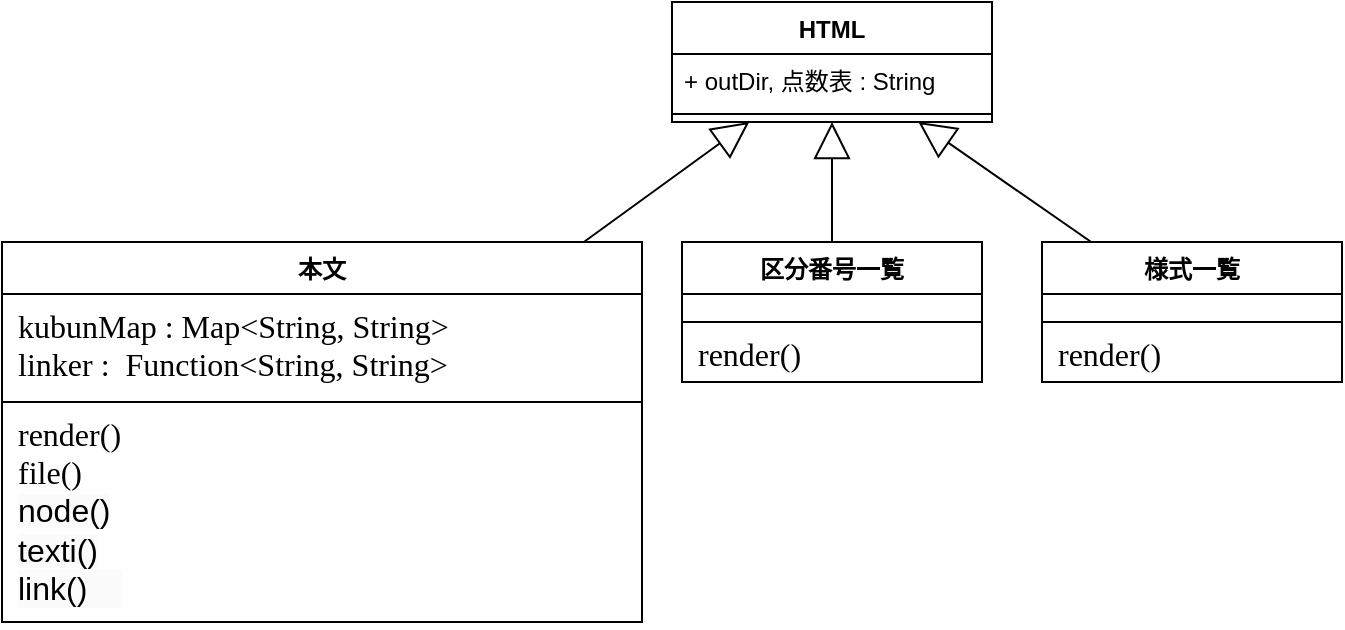 <mxfile version="22.0.3" type="device" pages="2">
  <diagram id="sDe5PY64JlSgJydGwnHB" name="クラス図">
    <mxGraphModel dx="1050" dy="621" grid="1" gridSize="10" guides="1" tooltips="1" connect="1" arrows="1" fold="1" page="1" pageScale="1" pageWidth="827" pageHeight="1169" math="0" shadow="0">
      <root>
        <mxCell id="0" />
        <mxCell id="1" parent="0" />
        <mxCell id="MBPtkcr8WodqYzcmK2hh-1" value="HTML" style="swimlane;fontStyle=1;align=center;verticalAlign=top;childLayout=stackLayout;horizontal=1;startSize=26;horizontalStack=0;resizeParent=1;resizeParentMax=0;resizeLast=0;collapsible=1;marginBottom=0;whiteSpace=wrap;html=1;" vertex="1" parent="1">
          <mxGeometry x="375" y="40" width="160" height="60" as="geometry" />
        </mxCell>
        <mxCell id="MBPtkcr8WodqYzcmK2hh-2" value="+ outDir, 点数表 : String" style="text;strokeColor=none;fillColor=none;align=left;verticalAlign=top;spacingLeft=4;spacingRight=4;overflow=hidden;rotatable=0;points=[[0,0.5],[1,0.5]];portConstraint=eastwest;whiteSpace=wrap;html=1;" vertex="1" parent="MBPtkcr8WodqYzcmK2hh-1">
          <mxGeometry y="26" width="160" height="26" as="geometry" />
        </mxCell>
        <mxCell id="MBPtkcr8WodqYzcmK2hh-3" value="" style="line;strokeWidth=1;fillColor=none;align=left;verticalAlign=middle;spacingTop=-1;spacingLeft=3;spacingRight=3;rotatable=0;labelPosition=right;points=[];portConstraint=eastwest;strokeColor=inherit;" vertex="1" parent="MBPtkcr8WodqYzcmK2hh-1">
          <mxGeometry y="52" width="160" height="8" as="geometry" />
        </mxCell>
        <mxCell id="MBPtkcr8WodqYzcmK2hh-5" value="本文" style="swimlane;fontStyle=1;align=center;verticalAlign=top;childLayout=stackLayout;horizontal=1;startSize=26;horizontalStack=0;resizeParent=1;resizeParentMax=0;resizeLast=0;collapsible=1;marginBottom=0;whiteSpace=wrap;html=1;" vertex="1" parent="1">
          <mxGeometry x="40" y="160" width="320" height="190" as="geometry" />
        </mxCell>
        <mxCell id="MBPtkcr8WodqYzcmK2hh-18" value="&lt;div style=&quot;background-color:#ffffff;padding:0px 0px 0px 2px;&quot;&gt;&lt;div style=&quot;font-family: &amp;quot;MigMix 1M&amp;quot;; font-size: 12pt;&quot;&gt;&lt;p style=&quot;margin:0;&quot;&gt;kubunMap : Map&amp;lt;String, String&amp;gt;&lt;/p&gt;&lt;p style=&quot;margin:0;&quot;&gt;&lt;span style=&quot;font-size: 12pt;&quot;&gt;linker :&amp;nbsp; Function&amp;lt;String, String&amp;gt;&lt;/span&gt;&lt;/p&gt;&lt;/div&gt;&lt;/div&gt;" style="text;strokeColor=none;fillColor=none;align=left;verticalAlign=top;spacingLeft=4;spacingRight=4;overflow=hidden;rotatable=0;points=[[0,0.5],[1,0.5]];portConstraint=eastwest;whiteSpace=wrap;html=1;" vertex="1" parent="MBPtkcr8WodqYzcmK2hh-5">
          <mxGeometry y="26" width="320" height="54" as="geometry" />
        </mxCell>
        <mxCell id="MBPtkcr8WodqYzcmK2hh-6" value="&lt;div style=&quot;background-color: rgb(255, 255, 255); padding: 0px 0px 0px 2px; font-size: 16px;&quot;&gt;&lt;div style=&quot;font-family: &amp;quot;MigMix 1M&amp;quot;; font-size: 12pt;&quot;&gt;&lt;p style=&quot;margin:0;&quot;&gt;render()&lt;/p&gt;&lt;p style=&quot;margin:0;&quot;&gt;file()&lt;br style=&quot;border-color: var(--border-color); font-family: Helvetica; background-color: rgb(251, 251, 251);&quot;&gt;&lt;span style=&quot;font-family: Helvetica; background-color: rgb(251, 251, 251);&quot;&gt;node()&lt;/span&gt;&lt;br style=&quot;border-color: var(--border-color); font-family: Helvetica; background-color: rgb(251, 251, 251);&quot;&gt;&lt;span style=&quot;font-family: Helvetica; background-color: rgb(251, 251, 251);&quot;&gt;texti()&lt;/span&gt;&lt;br style=&quot;border-color: var(--border-color); font-family: Helvetica; background-color: rgb(251, 251, 251);&quot;&gt;&lt;/p&gt;&lt;div style=&quot;border-color: var(--border-color); font-family: Helvetica; background-color: rgb(251, 251, 251);&quot;&gt;&lt;span style=&quot;border-color: var(--border-color); background-color: initial;&quot;&gt;link()&lt;/span&gt;&lt;/div&gt;&lt;/div&gt;&lt;/div&gt;" style="text;strokeColor=default;fillColor=none;align=left;verticalAlign=top;spacingLeft=4;spacingRight=4;overflow=hidden;rotatable=0;points=[[0,0.5],[1,0.5]];portConstraint=eastwest;whiteSpace=wrap;html=1;" vertex="1" parent="MBPtkcr8WodqYzcmK2hh-5">
          <mxGeometry y="80" width="320" height="110" as="geometry" />
        </mxCell>
        <mxCell id="MBPtkcr8WodqYzcmK2hh-8" value="" style="endArrow=block;endSize=16;endFill=0;html=1;rounded=0;" edge="1" parent="1" source="MBPtkcr8WodqYzcmK2hh-5" target="MBPtkcr8WodqYzcmK2hh-1">
          <mxGeometry width="160" relative="1" as="geometry">
            <mxPoint x="330" y="320" as="sourcePoint" />
            <mxPoint x="490" y="320" as="targetPoint" />
          </mxGeometry>
        </mxCell>
        <mxCell id="Up3c4FedlX02R4jL-9gT-1" value="区分番号一覧" style="swimlane;fontStyle=1;align=center;verticalAlign=top;childLayout=stackLayout;horizontal=1;startSize=26;horizontalStack=0;resizeParent=1;resizeParentMax=0;resizeLast=0;collapsible=1;marginBottom=0;whiteSpace=wrap;html=1;" vertex="1" parent="1">
          <mxGeometry x="380" y="160" width="150" height="70" as="geometry" />
        </mxCell>
        <mxCell id="Up3c4FedlX02R4jL-9gT-2" value="&lt;div style=&quot;background-color:#ffffff;padding:0px 0px 0px 2px;&quot;&gt;&lt;div style=&quot;font-family: &amp;quot;MigMix 1M&amp;quot;; font-size: 12pt;&quot;&gt;&lt;p style=&quot;margin:0;&quot;&gt;&lt;br&gt;&lt;/p&gt;&lt;/div&gt;&lt;/div&gt;" style="text;strokeColor=none;fillColor=none;align=left;verticalAlign=top;spacingLeft=4;spacingRight=4;overflow=hidden;rotatable=0;points=[[0,0.5],[1,0.5]];portConstraint=eastwest;whiteSpace=wrap;html=1;" vertex="1" parent="Up3c4FedlX02R4jL-9gT-1">
          <mxGeometry y="26" width="150" height="14" as="geometry" />
        </mxCell>
        <mxCell id="Up3c4FedlX02R4jL-9gT-3" value="&lt;div style=&quot;background-color: rgb(255, 255, 255); padding: 0px 0px 0px 2px; font-size: 16px;&quot;&gt;&lt;div style=&quot;font-family: &amp;quot;MigMix 1M&amp;quot;; font-size: 12pt;&quot;&gt;&lt;p style=&quot;margin:0;&quot;&gt;render()&lt;/p&gt;&lt;/div&gt;&lt;/div&gt;" style="text;strokeColor=default;fillColor=none;align=left;verticalAlign=top;spacingLeft=4;spacingRight=4;overflow=hidden;rotatable=0;points=[[0,0.5],[1,0.5]];portConstraint=eastwest;whiteSpace=wrap;html=1;" vertex="1" parent="Up3c4FedlX02R4jL-9gT-1">
          <mxGeometry y="40" width="150" height="30" as="geometry" />
        </mxCell>
        <mxCell id="Up3c4FedlX02R4jL-9gT-4" value="" style="endArrow=block;endSize=16;endFill=0;html=1;rounded=0;" edge="1" parent="1" source="Up3c4FedlX02R4jL-9gT-1" target="MBPtkcr8WodqYzcmK2hh-1">
          <mxGeometry width="160" relative="1" as="geometry">
            <mxPoint x="330" y="170" as="sourcePoint" />
            <mxPoint x="330" y="110" as="targetPoint" />
          </mxGeometry>
        </mxCell>
        <mxCell id="Up3c4FedlX02R4jL-9gT-5" value="様式一覧" style="swimlane;fontStyle=1;align=center;verticalAlign=top;childLayout=stackLayout;horizontal=1;startSize=26;horizontalStack=0;resizeParent=1;resizeParentMax=0;resizeLast=0;collapsible=1;marginBottom=0;whiteSpace=wrap;html=1;" vertex="1" parent="1">
          <mxGeometry x="560" y="160" width="150" height="70" as="geometry" />
        </mxCell>
        <mxCell id="Up3c4FedlX02R4jL-9gT-6" value="&lt;div style=&quot;background-color:#ffffff;padding:0px 0px 0px 2px;&quot;&gt;&lt;div style=&quot;font-family: &amp;quot;MigMix 1M&amp;quot;; font-size: 12pt;&quot;&gt;&lt;p style=&quot;margin:0;&quot;&gt;&lt;br&gt;&lt;/p&gt;&lt;/div&gt;&lt;/div&gt;" style="text;strokeColor=none;fillColor=none;align=left;verticalAlign=top;spacingLeft=4;spacingRight=4;overflow=hidden;rotatable=0;points=[[0,0.5],[1,0.5]];portConstraint=eastwest;whiteSpace=wrap;html=1;" vertex="1" parent="Up3c4FedlX02R4jL-9gT-5">
          <mxGeometry y="26" width="150" height="14" as="geometry" />
        </mxCell>
        <mxCell id="Up3c4FedlX02R4jL-9gT-7" value="&lt;div style=&quot;background-color: rgb(255, 255, 255); padding: 0px 0px 0px 2px; font-size: 16px;&quot;&gt;&lt;div style=&quot;font-family: &amp;quot;MigMix 1M&amp;quot;; font-size: 12pt;&quot;&gt;&lt;p style=&quot;margin:0;&quot;&gt;render()&lt;/p&gt;&lt;/div&gt;&lt;/div&gt;" style="text;strokeColor=default;fillColor=none;align=left;verticalAlign=top;spacingLeft=4;spacingRight=4;overflow=hidden;rotatable=0;points=[[0,0.5],[1,0.5]];portConstraint=eastwest;whiteSpace=wrap;html=1;" vertex="1" parent="Up3c4FedlX02R4jL-9gT-5">
          <mxGeometry y="40" width="150" height="30" as="geometry" />
        </mxCell>
        <mxCell id="Up3c4FedlX02R4jL-9gT-8" value="" style="endArrow=block;endSize=16;endFill=0;html=1;rounded=0;" edge="1" parent="1" source="Up3c4FedlX02R4jL-9gT-5" target="MBPtkcr8WodqYzcmK2hh-1">
          <mxGeometry width="160" relative="1" as="geometry">
            <mxPoint x="514" y="170" as="sourcePoint" />
            <mxPoint x="391" y="110" as="targetPoint" />
          </mxGeometry>
        </mxCell>
      </root>
    </mxGraphModel>
  </diagram>
  <diagram name="コールグラフ" id="OBElw30yS4zlyGL6esML">
    <mxGraphModel dx="1050" dy="621" grid="1" gridSize="10" guides="1" tooltips="1" connect="1" arrows="1" fold="1" page="1" pageScale="1" pageWidth="827" pageHeight="1169" math="0" shadow="0">
      <root>
        <mxCell id="0" />
        <mxCell id="1" parent="0" />
        <mxCell id="hYIf-lS300gJEF-NHFj2-1" value="file" style="ellipse;whiteSpace=wrap;html=1;" vertex="1" parent="1">
          <mxGeometry x="153.3" y="70" width="80" height="40" as="geometry" />
        </mxCell>
        <mxCell id="hYIf-lS300gJEF-NHFj2-2" value="node" style="ellipse;whiteSpace=wrap;html=1;" vertex="1" parent="1">
          <mxGeometry x="153.3" y="181.75" width="80" height="40" as="geometry" />
        </mxCell>
        <mxCell id="hYIf-lS300gJEF-NHFj2-3" value="text" style="ellipse;whiteSpace=wrap;html=1;" vertex="1" parent="1">
          <mxGeometry x="10" y="241.75" width="80" height="40" as="geometry" />
        </mxCell>
        <mxCell id="hYIf-lS300gJEF-NHFj2-4" value="link" style="ellipse;whiteSpace=wrap;html=1;" vertex="1" parent="1">
          <mxGeometry x="320" y="241.75" width="80" height="40" as="geometry" />
        </mxCell>
        <mxCell id="hYIf-lS300gJEF-NHFj2-7" value="" style="curved=1;endArrow=classic;html=1;rounded=0;" edge="1" parent="1" source="hYIf-lS300gJEF-NHFj2-2" target="hYIf-lS300gJEF-NHFj2-4">
          <mxGeometry width="50" height="50" relative="1" as="geometry">
            <mxPoint x="423.3" y="241.75" as="sourcePoint" />
            <mxPoint x="473.3" y="191.75" as="targetPoint" />
            <Array as="points">
              <mxPoint x="233.3" y="261.75" />
            </Array>
          </mxGeometry>
        </mxCell>
        <mxCell id="hYIf-lS300gJEF-NHFj2-18" value="委譲" style="edgeLabel;html=1;align=center;verticalAlign=middle;resizable=0;points=[];" vertex="1" connectable="0" parent="hYIf-lS300gJEF-NHFj2-7">
          <mxGeometry x="-0.313" y="3" relative="1" as="geometry">
            <mxPoint as="offset" />
          </mxGeometry>
        </mxCell>
        <mxCell id="hYIf-lS300gJEF-NHFj2-8" value="" style="curved=1;endArrow=classic;html=1;rounded=0;" edge="1" parent="1" source="hYIf-lS300gJEF-NHFj2-2" target="hYIf-lS300gJEF-NHFj2-3">
          <mxGeometry width="50" height="50" relative="1" as="geometry">
            <mxPoint x="221.3" y="229.75" as="sourcePoint" />
            <mxPoint x="123" y="262" as="targetPoint" />
            <Array as="points">
              <mxPoint x="163.3" y="261.75" />
            </Array>
          </mxGeometry>
        </mxCell>
        <mxCell id="hYIf-lS300gJEF-NHFj2-17" value="委譲" style="edgeLabel;html=1;align=center;verticalAlign=middle;resizable=0;points=[];" vertex="1" connectable="0" parent="hYIf-lS300gJEF-NHFj2-8">
          <mxGeometry x="-0.268" y="-6" relative="1" as="geometry">
            <mxPoint as="offset" />
          </mxGeometry>
        </mxCell>
        <mxCell id="hYIf-lS300gJEF-NHFj2-9" value="" style="curved=1;endArrow=classic;html=1;rounded=0;" edge="1" parent="1" source="hYIf-lS300gJEF-NHFj2-1" target="hYIf-lS300gJEF-NHFj2-2">
          <mxGeometry width="50" height="50" relative="1" as="geometry">
            <mxPoint x="185.3" y="208" as="sourcePoint" />
            <mxPoint x="193.3" y="160" as="targetPoint" />
          </mxGeometry>
        </mxCell>
        <mxCell id="hYIf-lS300gJEF-NHFj2-15" value="下位ノード&lt;br&gt;レンダリング" style="edgeLabel;html=1;align=center;verticalAlign=middle;resizable=0;points=[];" vertex="1" connectable="0" parent="hYIf-lS300gJEF-NHFj2-9">
          <mxGeometry x="0.04" relative="1" as="geometry">
            <mxPoint as="offset" />
          </mxGeometry>
        </mxCell>
        <mxCell id="hYIf-lS300gJEF-NHFj2-11" value="" style="curved=1;endArrow=classic;html=1;rounded=0;" edge="1" parent="1" target="hYIf-lS300gJEF-NHFj2-1">
          <mxGeometry width="50" height="50" relative="1" as="geometry">
            <mxPoint x="193.3" y="40" as="sourcePoint" />
            <mxPoint x="203.3" y="160" as="targetPoint" />
          </mxGeometry>
        </mxCell>
        <mxCell id="hYIf-lS300gJEF-NHFj2-12" value="" style="curved=1;endArrow=classic;html=1;rounded=0;" edge="1" parent="1" source="hYIf-lS300gJEF-NHFj2-4" target="hYIf-lS300gJEF-NHFj2-1">
          <mxGeometry width="50" height="50" relative="1" as="geometry">
            <mxPoint x="213.3" y="140" as="sourcePoint" />
            <mxPoint x="243.3" y="190" as="targetPoint" />
            <Array as="points">
              <mxPoint x="340" y="160" />
              <mxPoint x="273.3" y="110" />
            </Array>
          </mxGeometry>
        </mxCell>
        <mxCell id="hYIf-lS300gJEF-NHFj2-16" value="リンク先&lt;br&gt;レンダリング" style="edgeLabel;html=1;align=center;verticalAlign=middle;resizable=0;points=[];" vertex="1" connectable="0" parent="hYIf-lS300gJEF-NHFj2-12">
          <mxGeometry x="-0.17" y="7" relative="1" as="geometry">
            <mxPoint as="offset" />
          </mxGeometry>
        </mxCell>
        <mxCell id="hYIf-lS300gJEF-NHFj2-13" value="" style="curved=1;endArrow=classic;html=1;rounded=0;" edge="1" parent="1" source="hYIf-lS300gJEF-NHFj2-3" target="hYIf-lS300gJEF-NHFj2-2">
          <mxGeometry width="50" height="50" relative="1" as="geometry">
            <mxPoint x="250" y="271.75" as="sourcePoint" />
            <mxPoint x="160" y="301.75" as="targetPoint" />
            <Array as="points">
              <mxPoint x="80" y="201.75" />
            </Array>
          </mxGeometry>
        </mxCell>
        <mxCell id="hYIf-lS300gJEF-NHFj2-19" value="下位ノード&lt;br&gt;レンダリング" style="edgeLabel;html=1;align=center;verticalAlign=middle;resizable=0;points=[];" vertex="1" connectable="0" parent="hYIf-lS300gJEF-NHFj2-13">
          <mxGeometry x="-0.308" y="-4" relative="1" as="geometry">
            <mxPoint as="offset" />
          </mxGeometry>
        </mxCell>
        <mxCell id="Daka_4ZxUSDTd3PCYems-2" value="" style="edgeStyle=orthogonalEdgeStyle;rounded=0;orthogonalLoop=1;jettySize=auto;html=1;" edge="1" parent="1" source="Daka_4ZxUSDTd3PCYems-1" target="hYIf-lS300gJEF-NHFj2-1">
          <mxGeometry relative="1" as="geometry" />
        </mxCell>
        <mxCell id="Daka_4ZxUSDTd3PCYems-1" value="render" style="ellipse;whiteSpace=wrap;html=1;" vertex="1" parent="1">
          <mxGeometry x="153.3" width="80" height="40" as="geometry" />
        </mxCell>
      </root>
    </mxGraphModel>
  </diagram>
</mxfile>
